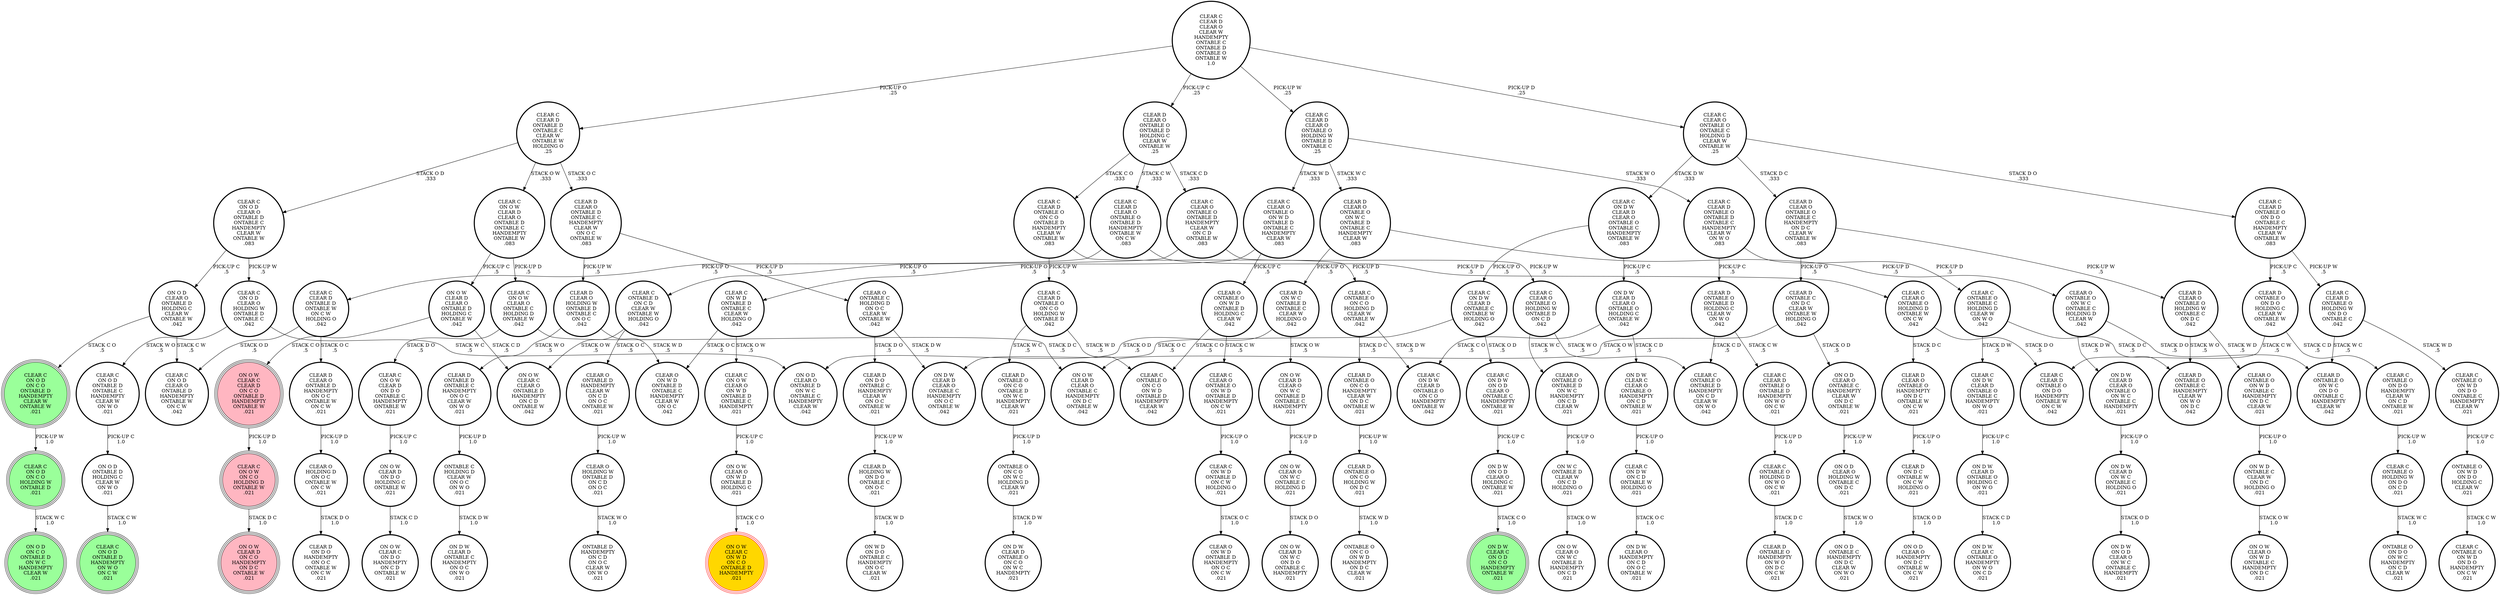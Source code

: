 digraph {
"ON O W\nCLEAR D\nCLEAR O\nONTABLE D\nHOLDING C\nONTABLE W\n.042\n" -> "ON O W\nCLEAR C\nCLEAR O\nONTABLE D\nHANDEMPTY\nON C D\nONTABLE W\n.042\n"[label="STACK C D\n.5\n"];
"ON O W\nCLEAR D\nCLEAR O\nONTABLE D\nHOLDING C\nONTABLE W\n.042\n" -> "ON O W\nCLEAR C\nCLEAR D\nON C O\nONTABLE D\nHANDEMPTY\nONTABLE W\n.021\n"[label="STACK C O\n.5\n"];
"ON D W\nCLEAR D\nCLEAR O\nONTABLE O\nHOLDING C\nONTABLE W\n.042\n" -> "CLEAR C\nON D W\nCLEAR D\nONTABLE O\nON C O\nHANDEMPTY\nONTABLE W\n.042\n"[label="STACK C O\n.5\n"];
"ON D W\nCLEAR D\nCLEAR O\nONTABLE O\nHOLDING C\nONTABLE W\n.042\n" -> "ON D W\nCLEAR C\nCLEAR O\nONTABLE O\nHANDEMPTY\nON C D\nONTABLE W\n.021\n"[label="STACK C D\n.5\n"];
"CLEAR D\nONTABLE O\nON C O\nHOLDING W\nON D C\n.021\n" -> "ONTABLE O\nON C O\nON W D\nHANDEMPTY\nON D C\nCLEAR W\n.021\n"[label="STACK W D\n1.0\n"];
"CLEAR C\nCLEAR O\nONTABLE O\nHOLDING D\nONTABLE W\nON C W\n.042\n" -> "CLEAR D\nCLEAR O\nONTABLE O\nHANDEMPTY\nON D C\nONTABLE W\nON C W\n.021\n"[label="STACK D C\n.5\n"];
"CLEAR C\nCLEAR O\nONTABLE O\nHOLDING D\nONTABLE W\nON C W\n.042\n" -> "CLEAR C\nCLEAR D\nONTABLE O\nON D O\nHANDEMPTY\nONTABLE W\nON C W\n.042\n"[label="STACK D O\n.5\n"];
"CLEAR C\nON D W\nON C D\nONTABLE W\nHOLDING O\n.021\n" -> "ON D W\nCLEAR O\nHANDEMPTY\nON C D\nON O C\nONTABLE W\n.021\n"[label="STACK O C\n1.0\n"];
"CLEAR C\nONTABLE O\nHOLDING W\nON D O\nON C D\n.021\n" -> "ONTABLE O\nON D O\nON W C\nHANDEMPTY\nON C D\nCLEAR W\n.021\n"[label="STACK W C\n1.0\n"];
"CLEAR C\nONTABLE O\nON W D\nON D O\nONTABLE C\nHANDEMPTY\nCLEAR W\n.021\n" -> "ONTABLE O\nON W D\nON D O\nHOLDING C\nCLEAR W\n.021\n"[label="PICK-UP C\n1.0\n"];
"CLEAR D\nCLEAR O\nONTABLE O\nHANDEMPTY\nON D C\nONTABLE W\nON C W\n.021\n" -> "CLEAR D\nON D C\nONTABLE W\nON C W\nHOLDING O\n.021\n"[label="PICK-UP O\n1.0\n"];
"CLEAR D\nCLEAR O\nONTABLE D\nHANDEMPTY\nON O C\nONTABLE W\nON C W\n.021\n" -> "CLEAR O\nHOLDING D\nON O C\nONTABLE W\nON C W\n.021\n"[label="PICK-UP D\n1.0\n"];
"CLEAR O\nHOLDING D\nON O C\nONTABLE W\nON C W\n.021\n" -> "CLEAR D\nON D O\nHANDEMPTY\nON O C\nONTABLE W\nON C W\n.021\n"[label="STACK D O\n1.0\n"];
"CLEAR D\nON W C\nONTABLE D\nONTABLE C\nCLEAR W\nHOLDING O\n.042\n" -> "ON O D\nCLEAR O\nONTABLE D\nON W C\nONTABLE C\nHANDEMPTY\nCLEAR W\n.042\n"[label="STACK O D\n.5\n"];
"CLEAR D\nON W C\nONTABLE D\nONTABLE C\nCLEAR W\nHOLDING O\n.042\n" -> "ON O W\nCLEAR D\nCLEAR O\nON W C\nONTABLE D\nONTABLE C\nHANDEMPTY\n.021\n"[label="STACK O W\n.5\n"];
"CLEAR D\nCLEAR O\nONTABLE O\nON W C\nONTABLE D\nONTABLE C\nHANDEMPTY\nCLEAR W\n.083\n" -> "CLEAR O\nONTABLE O\nON W C\nONTABLE C\nHOLDING D\nCLEAR W\n.042\n"[label="PICK-UP D\n.5\n"];
"CLEAR D\nCLEAR O\nONTABLE O\nON W C\nONTABLE D\nONTABLE C\nHANDEMPTY\nCLEAR W\n.083\n" -> "CLEAR D\nON W C\nONTABLE D\nONTABLE C\nCLEAR W\nHOLDING O\n.042\n"[label="PICK-UP O\n.5\n"];
"CLEAR D\nONTABLE C\nON D C\nCLEAR W\nONTABLE W\nHOLDING O\n.042\n" -> "ON O D\nCLEAR O\nONTABLE C\nHANDEMPTY\nCLEAR W\nON D C\nONTABLE W\n.021\n"[label="STACK O D\n.5\n"];
"CLEAR D\nONTABLE C\nON D C\nCLEAR W\nONTABLE W\nHOLDING O\n.042\n" -> "ON O W\nCLEAR D\nCLEAR O\nONTABLE C\nHANDEMPTY\nON D C\nONTABLE W\n.042\n"[label="STACK O W\n.5\n"];
"CLEAR O\nHOLDING W\nONTABLE D\nON C D\nON O C\n.021\n" -> "ONTABLE D\nHANDEMPTY\nON C D\nON O C\nCLEAR W\nON W O\n.021\n"[label="STACK W O\n1.0\n"];
"CLEAR C\nON O W\nCLEAR D\nON D O\nONTABLE C\nHANDEMPTY\nONTABLE W\n.021\n" -> "ON O W\nCLEAR D\nON D O\nHOLDING C\nONTABLE W\n.021\n"[label="PICK-UP C\n1.0\n"];
"CLEAR D\nONTABLE O\nON C O\nONTABLE D\nON W C\nHANDEMPTY\nCLEAR W\n.021\n" -> "ONTABLE O\nON C O\nON W C\nHOLDING D\nCLEAR W\n.021\n"[label="PICK-UP D\n1.0\n"];
"CLEAR O\nONTABLE C\nHOLDING D\nON O C\nCLEAR W\nONTABLE W\n.042\n" -> "CLEAR D\nON D O\nONTABLE C\nHANDEMPTY\nCLEAR W\nON O C\nONTABLE W\n.021\n"[label="STACK D O\n.5\n"];
"CLEAR O\nONTABLE C\nHOLDING D\nON O C\nCLEAR W\nONTABLE W\n.042\n" -> "ON D W\nCLEAR D\nCLEAR O\nONTABLE C\nHANDEMPTY\nON O C\nONTABLE W\n.042\n"[label="STACK D W\n.5\n"];
"CLEAR C\nCLEAR D\nONTABLE O\nON D O\nONTABLE C\nHANDEMPTY\nCLEAR W\nONTABLE W\n.083\n" -> "CLEAR C\nCLEAR D\nONTABLE O\nHOLDING W\nON D O\nONTABLE C\n.042\n"[label="PICK-UP W\n.5\n"];
"CLEAR C\nCLEAR D\nONTABLE O\nON D O\nONTABLE C\nHANDEMPTY\nCLEAR W\nONTABLE W\n.083\n" -> "CLEAR D\nONTABLE O\nON D O\nHOLDING C\nCLEAR W\nONTABLE W\n.042\n"[label="PICK-UP C\n.5\n"];
"CLEAR C\nON W D\nONTABLE D\nON C W\nHOLDING O\n.021\n" -> "CLEAR O\nON W D\nONTABLE D\nHANDEMPTY\nON O C\nON C W\n.021\n"[label="STACK O C\n1.0\n"];
"CLEAR C\nCLEAR O\nONTABLE O\nON W D\nONTABLE D\nONTABLE C\nHANDEMPTY\nCLEAR W\n.083\n" -> "CLEAR O\nONTABLE O\nON W D\nONTABLE D\nHOLDING C\nCLEAR W\n.042\n"[label="PICK-UP C\n.5\n"];
"CLEAR C\nCLEAR O\nONTABLE O\nON W D\nONTABLE D\nONTABLE C\nHANDEMPTY\nCLEAR W\n.083\n" -> "CLEAR C\nON W D\nONTABLE D\nONTABLE C\nCLEAR W\nHOLDING O\n.042\n"[label="PICK-UP O\n.5\n"];
"CLEAR D\nCLEAR O\nHOLDING W\nONTABLE D\nONTABLE C\nON O C\n.042\n" -> "CLEAR D\nONTABLE D\nONTABLE C\nHANDEMPTY\nON O C\nCLEAR W\nON W O\n.021\n"[label="STACK W O\n.5\n"];
"CLEAR D\nCLEAR O\nHOLDING W\nONTABLE D\nONTABLE C\nON O C\n.042\n" -> "CLEAR O\nON W D\nONTABLE D\nONTABLE C\nHANDEMPTY\nCLEAR W\nON O C\n.042\n"[label="STACK W D\n.5\n"];
"CLEAR C\nON D W\nCLEAR D\nONTABLE C\nONTABLE W\nHOLDING O\n.042\n" -> "ON D W\nCLEAR D\nCLEAR O\nONTABLE C\nHANDEMPTY\nON O C\nONTABLE W\n.042\n"[label="STACK O C\n.5\n"];
"CLEAR C\nON D W\nCLEAR D\nONTABLE C\nONTABLE W\nHOLDING O\n.042\n" -> "CLEAR C\nON D W\nON O D\nCLEAR O\nONTABLE C\nHANDEMPTY\nONTABLE W\n.021\n"[label="STACK O D\n.5\n"];
"CLEAR O\nONTABLE D\nHANDEMPTY\nCLEAR W\nON C D\nON O C\nONTABLE W\n.021\n" -> "CLEAR O\nHOLDING W\nONTABLE D\nON C D\nON O C\n.021\n"[label="PICK-UP W\n1.0\n"];
"CLEAR C\nONTABLE D\nON C D\nCLEAR W\nONTABLE W\nHOLDING O\n.042\n" -> "ON O W\nCLEAR C\nCLEAR O\nONTABLE D\nHANDEMPTY\nON C D\nONTABLE W\n.042\n"[label="STACK O W\n.5\n"];
"CLEAR C\nONTABLE D\nON C D\nCLEAR W\nONTABLE W\nHOLDING O\n.042\n" -> "CLEAR O\nONTABLE D\nHANDEMPTY\nCLEAR W\nON C D\nON O C\nONTABLE W\n.021\n"[label="STACK O C\n.5\n"];
"ON O W\nCLEAR C\nCLEAR D\nON C O\nONTABLE D\nHANDEMPTY\nONTABLE W\n.021\n" -> "CLEAR C\nON O W\nON C O\nHOLDING D\nONTABLE W\n.021\n"[label="PICK-UP D\n1.0\n"];
"CLEAR C\nCLEAR D\nONTABLE O\nON C O\nONTABLE D\nHANDEMPTY\nCLEAR W\nONTABLE W\n.083\n" -> "CLEAR C\nCLEAR D\nONTABLE O\nON C O\nHOLDING W\nONTABLE D\n.042\n"[label="PICK-UP W\n.5\n"];
"CLEAR C\nCLEAR D\nONTABLE O\nON C O\nONTABLE D\nHANDEMPTY\nCLEAR W\nONTABLE W\n.083\n" -> "CLEAR C\nONTABLE O\nON C O\nHOLDING D\nCLEAR W\nONTABLE W\n.042\n"[label="PICK-UP D\n.5\n"];
"CLEAR C\nCLEAR D\nONTABLE D\nONTABLE C\nCLEAR W\nONTABLE W\nHOLDING O\n.25\n" -> "CLEAR D\nCLEAR O\nONTABLE D\nONTABLE C\nHANDEMPTY\nCLEAR W\nON O C\nONTABLE W\n.083\n"[label="STACK O C\n.333\n"];
"CLEAR C\nCLEAR D\nONTABLE D\nONTABLE C\nCLEAR W\nONTABLE W\nHOLDING O\n.25\n" -> "CLEAR C\nON O D\nCLEAR O\nONTABLE D\nONTABLE C\nHANDEMPTY\nCLEAR W\nONTABLE W\n.083\n"[label="STACK O D\n.333\n"];
"CLEAR C\nCLEAR D\nONTABLE D\nONTABLE C\nCLEAR W\nONTABLE W\nHOLDING O\n.25\n" -> "CLEAR C\nON O W\nCLEAR D\nCLEAR O\nONTABLE D\nONTABLE C\nHANDEMPTY\nONTABLE W\n.083\n"[label="STACK O W\n.333\n"];
"CLEAR C\nCLEAR O\nONTABLE O\nHOLDING W\nONTABLE D\nON C D\n.042\n" -> "CLEAR C\nONTABLE O\nONTABLE D\nHANDEMPTY\nON C D\nCLEAR W\nON W O\n.042\n"[label="STACK W O\n.5\n"];
"CLEAR C\nCLEAR O\nONTABLE O\nHOLDING W\nONTABLE D\nON C D\n.042\n" -> "CLEAR O\nONTABLE O\nONTABLE D\nON W C\nHANDEMPTY\nON C D\nCLEAR W\n.021\n"[label="STACK W C\n.5\n"];
"ON O D\nCLEAR O\nHOLDING W\nONTABLE C\nON D C\n.021\n" -> "ON O D\nONTABLE C\nHANDEMPTY\nON D C\nCLEAR W\nON W O\n.021\n"[label="STACK W O\n1.0\n"];
"ON W C\nONTABLE D\nCLEAR W\nON C D\nHOLDING O\n.021\n" -> "ON O W\nCLEAR O\nON W C\nONTABLE D\nHANDEMPTY\nON C D\n.021\n"[label="STACK O W\n1.0\n"];
"ON O D\nONTABLE D\nHOLDING C\nCLEAR W\nON W O\n.021\n" -> "CLEAR C\nON O D\nONTABLE D\nHANDEMPTY\nON W O\nON C W\n.021\n"[label="STACK C W\n1.0\n"];
"CLEAR C\nCLEAR D\nONTABLE O\nHOLDING W\nON D O\nONTABLE C\n.042\n" -> "CLEAR C\nONTABLE O\nON W D\nON D O\nONTABLE C\nHANDEMPTY\nCLEAR W\n.021\n"[label="STACK W D\n.5\n"];
"CLEAR C\nCLEAR D\nONTABLE O\nHOLDING W\nON D O\nONTABLE C\n.042\n" -> "CLEAR D\nONTABLE O\nON W C\nON D O\nONTABLE C\nHANDEMPTY\nCLEAR W\n.042\n"[label="STACK W C\n.5\n"];
"ONTABLE O\nON W D\nON D O\nHOLDING C\nCLEAR W\n.021\n" -> "CLEAR C\nONTABLE O\nON W D\nON D O\nHANDEMPTY\nON C W\n.021\n"[label="STACK C W\n1.0\n"];
"CLEAR C\nON O W\nCLEAR O\nON W D\nONTABLE D\nONTABLE C\nHANDEMPTY\n.021\n" -> "ON O W\nCLEAR O\nON W D\nONTABLE D\nHOLDING C\n.021\n"[label="PICK-UP C\n1.0\n"];
"ON D W\nCLEAR D\nON W C\nONTABLE C\nHOLDING O\n.021\n" -> "ON D W\nON O D\nCLEAR O\nON W C\nONTABLE C\nHANDEMPTY\n.021\n"[label="STACK O D\n1.0\n"];
"CLEAR C\nON O W\nCLEAR D\nCLEAR O\nONTABLE D\nONTABLE C\nHANDEMPTY\nONTABLE W\n.083\n" -> "ON O W\nCLEAR D\nCLEAR O\nONTABLE D\nHOLDING C\nONTABLE W\n.042\n"[label="PICK-UP C\n.5\n"];
"CLEAR C\nON O W\nCLEAR D\nCLEAR O\nONTABLE D\nONTABLE C\nHANDEMPTY\nONTABLE W\n.083\n" -> "CLEAR C\nON O W\nCLEAR O\nONTABLE C\nHOLDING D\nONTABLE W\n.042\n"[label="PICK-UP D\n.5\n"];
"ON O W\nCLEAR O\nON W D\nONTABLE D\nHOLDING C\n.021\n" -> "ON O W\nCLEAR C\nON W D\nON C O\nONTABLE D\nHANDEMPTY\n.021\n"[label="STACK C O\n1.0\n"];
"ON O W\nCLEAR O\nON W C\nONTABLE C\nHOLDING D\n.021\n" -> "ON O W\nCLEAR D\nON W C\nON D O\nONTABLE C\nHANDEMPTY\n.021\n"[label="STACK D O\n1.0\n"];
"CLEAR C\nON O W\nON C O\nHOLDING D\nONTABLE W\n.021\n" -> "ON O W\nCLEAR D\nON C O\nHANDEMPTY\nON D C\nONTABLE W\n.021\n"[label="STACK D C\n1.0\n"];
"ON O W\nCLEAR D\nCLEAR O\nON W C\nONTABLE D\nONTABLE C\nHANDEMPTY\n.021\n" -> "ON O W\nCLEAR O\nON W C\nONTABLE C\nHOLDING D\n.021\n"[label="PICK-UP D\n1.0\n"];
"CLEAR D\nONTABLE O\nON C O\nHANDEMPTY\nCLEAR W\nON D C\nONTABLE W\n.021\n" -> "CLEAR D\nONTABLE O\nON C O\nHOLDING W\nON D C\n.021\n"[label="PICK-UP W\n1.0\n"];
"ON O D\nCLEAR O\nONTABLE D\nHOLDING C\nCLEAR W\nONTABLE W\n.042\n" -> "CLEAR C\nON O D\nON C O\nONTABLE D\nHANDEMPTY\nCLEAR W\nONTABLE W\n.021\n"[label="STACK C O\n.5\n"];
"ON O D\nCLEAR O\nONTABLE D\nHOLDING C\nCLEAR W\nONTABLE W\n.042\n" -> "CLEAR C\nON O D\nCLEAR O\nONTABLE D\nHANDEMPTY\nONTABLE W\nON C W\n.042\n"[label="STACK C W\n.5\n"];
"CLEAR C\nCLEAR D\nONTABLE O\nONTABLE D\nHANDEMPTY\nON W O\nON C W\n.021\n" -> "CLEAR C\nONTABLE O\nHOLDING D\nON W O\nON C W\n.021\n"[label="PICK-UP D\n1.0\n"];
"CLEAR D\nON D O\nONTABLE C\nHANDEMPTY\nCLEAR W\nON O C\nONTABLE W\n.021\n" -> "CLEAR D\nHOLDING W\nON D O\nONTABLE C\nON O C\n.021\n"[label="PICK-UP W\n1.0\n"];
"CLEAR C\nCLEAR D\nCLEAR O\nONTABLE O\nONTABLE D\nHANDEMPTY\nONTABLE W\nON C W\n.083\n" -> "CLEAR C\nCLEAR O\nONTABLE O\nHOLDING D\nONTABLE W\nON C W\n.042\n"[label="PICK-UP D\n.5\n"];
"CLEAR C\nCLEAR D\nCLEAR O\nONTABLE O\nONTABLE D\nHANDEMPTY\nONTABLE W\nON C W\n.083\n" -> "CLEAR C\nCLEAR D\nONTABLE D\nONTABLE W\nON C W\nHOLDING O\n.042\n"[label="PICK-UP O\n.5\n"];
"CLEAR C\nCLEAR O\nONTABLE O\nON W D\nONTABLE D\nHANDEMPTY\nON C W\n.021\n" -> "CLEAR C\nON W D\nONTABLE D\nON C W\nHOLDING O\n.021\n"[label="PICK-UP O\n1.0\n"];
"CLEAR C\nON O W\nCLEAR O\nONTABLE C\nHOLDING D\nONTABLE W\n.042\n" -> "ON O W\nCLEAR D\nCLEAR O\nONTABLE C\nHANDEMPTY\nON D C\nONTABLE W\n.042\n"[label="STACK D C\n.5\n"];
"CLEAR C\nON O W\nCLEAR O\nONTABLE C\nHOLDING D\nONTABLE W\n.042\n" -> "CLEAR C\nON O W\nCLEAR D\nON D O\nONTABLE C\nHANDEMPTY\nONTABLE W\n.021\n"[label="STACK D O\n.5\n"];
"CLEAR C\nON O D\nON C O\nONTABLE D\nHANDEMPTY\nCLEAR W\nONTABLE W\n.021\n" -> "CLEAR C\nON O D\nON C O\nHOLDING W\nONTABLE D\n.021\n"[label="PICK-UP W\n1.0\n"];
"CLEAR C\nONTABLE O\nON D O\nHANDEMPTY\nCLEAR W\nON C D\nONTABLE W\n.021\n" -> "CLEAR C\nONTABLE O\nHOLDING W\nON D O\nON C D\n.021\n"[label="PICK-UP W\n1.0\n"];
"CLEAR C\nCLEAR D\nCLEAR O\nONTABLE O\nHOLDING W\nONTABLE D\nONTABLE C\n.25\n" -> "CLEAR D\nCLEAR O\nONTABLE O\nON W C\nONTABLE D\nONTABLE C\nHANDEMPTY\nCLEAR W\n.083\n"[label="STACK W C\n.333\n"];
"CLEAR C\nCLEAR D\nCLEAR O\nONTABLE O\nHOLDING W\nONTABLE D\nONTABLE C\n.25\n" -> "CLEAR C\nCLEAR O\nONTABLE O\nON W D\nONTABLE D\nONTABLE C\nHANDEMPTY\nCLEAR W\n.083\n"[label="STACK W D\n.333\n"];
"CLEAR C\nCLEAR D\nCLEAR O\nONTABLE O\nHOLDING W\nONTABLE D\nONTABLE C\n.25\n" -> "CLEAR C\nCLEAR D\nONTABLE O\nONTABLE D\nONTABLE C\nHANDEMPTY\nCLEAR W\nON W O\n.083\n"[label="STACK W O\n.333\n"];
"CLEAR D\nHOLDING W\nON D O\nONTABLE C\nON O C\n.021\n" -> "ON W D\nON D O\nONTABLE C\nHANDEMPTY\nON O C\nCLEAR W\n.021\n"[label="STACK W D\n1.0\n"];
"CLEAR D\nON D C\nONTABLE W\nON C W\nHOLDING O\n.021\n" -> "ON O D\nCLEAR O\nHANDEMPTY\nON D C\nONTABLE W\nON C W\n.021\n"[label="STACK O D\n1.0\n"];
"ONTABLE C\nHOLDING D\nCLEAR W\nON O C\nON W O\n.021\n" -> "ON D W\nCLEAR D\nONTABLE C\nHANDEMPTY\nON O C\nON W O\n.021\n"[label="STACK D W\n1.0\n"];
"CLEAR C\nCLEAR D\nONTABLE O\nON C O\nHOLDING W\nONTABLE D\n.042\n" -> "CLEAR C\nONTABLE O\nON C O\nON W D\nONTABLE D\nHANDEMPTY\nCLEAR W\n.042\n"[label="STACK W D\n.5\n"];
"CLEAR C\nCLEAR D\nONTABLE O\nON C O\nHOLDING W\nONTABLE D\n.042\n" -> "CLEAR D\nONTABLE O\nON C O\nONTABLE D\nON W C\nHANDEMPTY\nCLEAR W\n.021\n"[label="STACK W C\n.5\n"];
"CLEAR D\nONTABLE O\nON D O\nHOLDING C\nCLEAR W\nONTABLE W\n.042\n" -> "CLEAR C\nCLEAR D\nONTABLE O\nON D O\nHANDEMPTY\nONTABLE W\nON C W\n.042\n"[label="STACK C W\n.5\n"];
"CLEAR D\nONTABLE O\nON D O\nHOLDING C\nCLEAR W\nONTABLE W\n.042\n" -> "CLEAR C\nONTABLE O\nON D O\nHANDEMPTY\nCLEAR W\nON C D\nONTABLE W\n.021\n"[label="STACK C D\n.5\n"];
"ON W D\nONTABLE C\nCLEAR W\nON D C\nHOLDING O\n.021\n" -> "ON O W\nCLEAR O\nON W D\nONTABLE C\nHANDEMPTY\nON D C\n.021\n"[label="STACK O W\n1.0\n"];
"CLEAR C\nCLEAR D\nONTABLE D\nONTABLE W\nON C W\nHOLDING O\n.042\n" -> "CLEAR D\nCLEAR O\nONTABLE D\nHANDEMPTY\nON O C\nONTABLE W\nON C W\n.021\n"[label="STACK O C\n.5\n"];
"CLEAR C\nCLEAR D\nONTABLE D\nONTABLE W\nON C W\nHOLDING O\n.042\n" -> "CLEAR C\nON O D\nCLEAR O\nONTABLE D\nHANDEMPTY\nONTABLE W\nON C W\n.042\n"[label="STACK O D\n.5\n"];
"CLEAR C\nON O D\nONTABLE D\nONTABLE C\nHANDEMPTY\nCLEAR W\nON W O\n.021\n" -> "ON O D\nONTABLE D\nHOLDING C\nCLEAR W\nON W O\n.021\n"[label="PICK-UP C\n1.0\n"];
"ON O W\nCLEAR D\nON D O\nHOLDING C\nONTABLE W\n.021\n" -> "ON O W\nCLEAR C\nON D O\nHANDEMPTY\nON C D\nONTABLE W\n.021\n"[label="STACK C D\n1.0\n"];
"CLEAR C\nCLEAR D\nCLEAR O\nCLEAR W\nHANDEMPTY\nONTABLE C\nONTABLE D\nONTABLE O\nONTABLE W\n1.0\n" -> "CLEAR C\nCLEAR D\nONTABLE D\nONTABLE C\nCLEAR W\nONTABLE W\nHOLDING O\n.25\n"[label="PICK-UP O\n.25\n"];
"CLEAR C\nCLEAR D\nCLEAR O\nCLEAR W\nHANDEMPTY\nONTABLE C\nONTABLE D\nONTABLE O\nONTABLE W\n1.0\n" -> "CLEAR C\nCLEAR O\nONTABLE O\nONTABLE C\nHOLDING D\nCLEAR W\nONTABLE W\n.25\n"[label="PICK-UP D\n.25\n"];
"CLEAR C\nCLEAR D\nCLEAR O\nCLEAR W\nHANDEMPTY\nONTABLE C\nONTABLE D\nONTABLE O\nONTABLE W\n1.0\n" -> "CLEAR D\nCLEAR O\nONTABLE O\nONTABLE D\nHOLDING C\nCLEAR W\nONTABLE W\n.25\n"[label="PICK-UP C\n.25\n"];
"CLEAR C\nCLEAR D\nCLEAR O\nCLEAR W\nHANDEMPTY\nONTABLE C\nONTABLE D\nONTABLE O\nONTABLE W\n1.0\n" -> "CLEAR C\nCLEAR D\nCLEAR O\nONTABLE O\nHOLDING W\nONTABLE D\nONTABLE C\n.25\n"[label="PICK-UP W\n.25\n"];
"CLEAR D\nCLEAR O\nONTABLE O\nONTABLE D\nHOLDING C\nCLEAR W\nONTABLE W\n.25\n" -> "CLEAR C\nCLEAR D\nCLEAR O\nONTABLE O\nONTABLE D\nHANDEMPTY\nONTABLE W\nON C W\n.083\n"[label="STACK C W\n.333\n"];
"CLEAR D\nCLEAR O\nONTABLE O\nONTABLE D\nHOLDING C\nCLEAR W\nONTABLE W\n.25\n" -> "CLEAR C\nCLEAR O\nONTABLE O\nONTABLE D\nHANDEMPTY\nCLEAR W\nON C D\nONTABLE W\n.083\n"[label="STACK C D\n.333\n"];
"CLEAR D\nCLEAR O\nONTABLE O\nONTABLE D\nHOLDING C\nCLEAR W\nONTABLE W\n.25\n" -> "CLEAR C\nCLEAR D\nONTABLE O\nON C O\nONTABLE D\nHANDEMPTY\nCLEAR W\nONTABLE W\n.083\n"[label="STACK C O\n.333\n"];
"CLEAR C\nONTABLE O\nONTABLE C\nHOLDING D\nCLEAR W\nON W O\n.042\n" -> "CLEAR D\nONTABLE O\nONTABLE C\nHANDEMPTY\nCLEAR W\nON W O\nON D C\n.042\n"[label="STACK D C\n.5\n"];
"CLEAR C\nONTABLE O\nONTABLE C\nHOLDING D\nCLEAR W\nON W O\n.042\n" -> "CLEAR C\nON D W\nCLEAR D\nONTABLE O\nONTABLE C\nHANDEMPTY\nON W O\n.021\n"[label="STACK D W\n.5\n"];
"CLEAR C\nCLEAR O\nONTABLE O\nONTABLE D\nHANDEMPTY\nCLEAR W\nON C D\nONTABLE W\n.083\n" -> "CLEAR C\nCLEAR O\nONTABLE O\nHOLDING W\nONTABLE D\nON C D\n.042\n"[label="PICK-UP W\n.5\n"];
"CLEAR C\nCLEAR O\nONTABLE O\nONTABLE D\nHANDEMPTY\nCLEAR W\nON C D\nONTABLE W\n.083\n" -> "CLEAR C\nONTABLE D\nON C D\nCLEAR W\nONTABLE W\nHOLDING O\n.042\n"[label="PICK-UP O\n.5\n"];
"CLEAR C\nCLEAR D\nONTABLE O\nONTABLE D\nONTABLE C\nHANDEMPTY\nCLEAR W\nON W O\n.083\n" -> "CLEAR C\nONTABLE O\nONTABLE C\nHOLDING D\nCLEAR W\nON W O\n.042\n"[label="PICK-UP D\n.5\n"];
"CLEAR C\nCLEAR D\nONTABLE O\nONTABLE D\nONTABLE C\nHANDEMPTY\nCLEAR W\nON W O\n.083\n" -> "CLEAR D\nONTABLE O\nONTABLE D\nHOLDING C\nCLEAR W\nON W O\n.042\n"[label="PICK-UP C\n.5\n"];
"ON D W\nCLEAR D\nCLEAR O\nONTABLE O\nON W C\nONTABLE C\nHANDEMPTY\n.021\n" -> "ON D W\nCLEAR D\nON W C\nONTABLE C\nHOLDING O\n.021\n"[label="PICK-UP O\n1.0\n"];
"CLEAR O\nONTABLE O\nONTABLE D\nON W C\nHANDEMPTY\nON C D\nCLEAR W\n.021\n" -> "ON W C\nONTABLE D\nCLEAR W\nON C D\nHOLDING O\n.021\n"[label="PICK-UP O\n1.0\n"];
"ON D W\nON O D\nCLEAR O\nHOLDING C\nONTABLE W\n.021\n" -> "ON D W\nCLEAR C\nON O D\nON C O\nHANDEMPTY\nONTABLE W\n.021\n"[label="STACK C O\n1.0\n"];
"CLEAR C\nCLEAR O\nONTABLE O\nONTABLE C\nHOLDING D\nCLEAR W\nONTABLE W\n.25\n" -> "CLEAR C\nCLEAR D\nONTABLE O\nON D O\nONTABLE C\nHANDEMPTY\nCLEAR W\nONTABLE W\n.083\n"[label="STACK D O\n.333\n"];
"CLEAR C\nCLEAR O\nONTABLE O\nONTABLE C\nHOLDING D\nCLEAR W\nONTABLE W\n.25\n" -> "CLEAR D\nCLEAR O\nONTABLE O\nONTABLE C\nHANDEMPTY\nON D C\nCLEAR W\nONTABLE W\n.083\n"[label="STACK D C\n.333\n"];
"CLEAR C\nCLEAR O\nONTABLE O\nONTABLE C\nHOLDING D\nCLEAR W\nONTABLE W\n.25\n" -> "CLEAR C\nON D W\nCLEAR D\nCLEAR O\nONTABLE O\nONTABLE C\nHANDEMPTY\nONTABLE W\n.083\n"[label="STACK D W\n.333\n"];
"CLEAR D\nONTABLE O\nONTABLE D\nHOLDING C\nCLEAR W\nON W O\n.042\n" -> "CLEAR C\nONTABLE O\nONTABLE D\nHANDEMPTY\nON C D\nCLEAR W\nON W O\n.042\n"[label="STACK C D\n.5\n"];
"CLEAR D\nONTABLE O\nONTABLE D\nHOLDING C\nCLEAR W\nON W O\n.042\n" -> "CLEAR C\nCLEAR D\nONTABLE O\nONTABLE D\nHANDEMPTY\nON W O\nON C W\n.021\n"[label="STACK C W\n.5\n"];
"ON D W\nCLEAR C\nCLEAR O\nONTABLE O\nHANDEMPTY\nON C D\nONTABLE W\n.021\n" -> "CLEAR C\nON D W\nON C D\nONTABLE W\nHOLDING O\n.021\n"[label="PICK-UP O\n1.0\n"];
"CLEAR C\nON D W\nON O D\nCLEAR O\nONTABLE C\nHANDEMPTY\nONTABLE W\n.021\n" -> "ON D W\nON O D\nCLEAR O\nHOLDING C\nONTABLE W\n.021\n"[label="PICK-UP C\n1.0\n"];
"CLEAR D\nCLEAR O\nONTABLE O\nONTABLE C\nHANDEMPTY\nON D C\nCLEAR W\nONTABLE W\n.083\n" -> "CLEAR D\nONTABLE C\nON D C\nCLEAR W\nONTABLE W\nHOLDING O\n.042\n"[label="PICK-UP O\n.5\n"];
"CLEAR D\nCLEAR O\nONTABLE O\nONTABLE C\nHANDEMPTY\nON D C\nCLEAR W\nONTABLE W\n.083\n" -> "CLEAR D\nCLEAR O\nONTABLE O\nHOLDING W\nONTABLE C\nON D C\n.042\n"[label="PICK-UP W\n.5\n"];
"CLEAR C\nON O D\nCLEAR O\nONTABLE D\nONTABLE C\nHANDEMPTY\nCLEAR W\nONTABLE W\n.083\n" -> "CLEAR C\nON O D\nCLEAR O\nHOLDING W\nONTABLE D\nONTABLE C\n.042\n"[label="PICK-UP W\n.5\n"];
"CLEAR C\nON O D\nCLEAR O\nONTABLE D\nONTABLE C\nHANDEMPTY\nCLEAR W\nONTABLE W\n.083\n" -> "ON O D\nCLEAR O\nONTABLE D\nHOLDING C\nCLEAR W\nONTABLE W\n.042\n"[label="PICK-UP C\n.5\n"];
"CLEAR D\nONTABLE D\nONTABLE C\nHANDEMPTY\nON O C\nCLEAR W\nON W O\n.021\n" -> "ONTABLE C\nHOLDING D\nCLEAR W\nON O C\nON W O\n.021\n"[label="PICK-UP D\n1.0\n"];
"CLEAR C\nON D W\nCLEAR D\nONTABLE O\nONTABLE C\nHANDEMPTY\nON W O\n.021\n" -> "ON D W\nCLEAR D\nONTABLE O\nHOLDING C\nON W O\n.021\n"[label="PICK-UP C\n1.0\n"];
"CLEAR C\nONTABLE O\nON C O\nHOLDING D\nCLEAR W\nONTABLE W\n.042\n" -> "CLEAR D\nONTABLE O\nON C O\nHANDEMPTY\nCLEAR W\nON D C\nONTABLE W\n.021\n"[label="STACK D C\n.5\n"];
"CLEAR C\nONTABLE O\nON C O\nHOLDING D\nCLEAR W\nONTABLE W\n.042\n" -> "CLEAR C\nON D W\nCLEAR D\nONTABLE O\nON C O\nHANDEMPTY\nONTABLE W\n.042\n"[label="STACK D W\n.5\n"];
"CLEAR O\nONTABLE O\nON W C\nONTABLE C\nHOLDING D\nCLEAR W\n.042\n" -> "ON D W\nCLEAR D\nCLEAR O\nONTABLE O\nON W C\nONTABLE C\nHANDEMPTY\n.021\n"[label="STACK D W\n.5\n"];
"CLEAR O\nONTABLE O\nON W C\nONTABLE C\nHOLDING D\nCLEAR W\n.042\n" -> "CLEAR D\nONTABLE O\nON W C\nON D O\nONTABLE C\nHANDEMPTY\nCLEAR W\n.042\n"[label="STACK D O\n.5\n"];
"ON D W\nCLEAR D\nONTABLE O\nHOLDING C\nON W O\n.021\n" -> "ON D W\nCLEAR C\nONTABLE O\nHANDEMPTY\nON W O\nON C D\n.021\n"[label="STACK C D\n1.0\n"];
"CLEAR O\nONTABLE O\nON W D\nONTABLE C\nHANDEMPTY\nON D C\nCLEAR W\n.021\n" -> "ON W D\nONTABLE C\nCLEAR W\nON D C\nHOLDING O\n.021\n"[label="PICK-UP O\n1.0\n"];
"CLEAR O\nONTABLE O\nON W D\nONTABLE D\nHOLDING C\nCLEAR W\n.042\n" -> "CLEAR C\nCLEAR O\nONTABLE O\nON W D\nONTABLE D\nHANDEMPTY\nON C W\n.021\n"[label="STACK C W\n.5\n"];
"CLEAR O\nONTABLE O\nON W D\nONTABLE D\nHOLDING C\nCLEAR W\n.042\n" -> "CLEAR C\nONTABLE O\nON C O\nON W D\nONTABLE D\nHANDEMPTY\nCLEAR W\n.042\n"[label="STACK C O\n.5\n"];
"ONTABLE O\nON C O\nON W C\nHOLDING D\nCLEAR W\n.021\n" -> "ON D W\nCLEAR D\nONTABLE O\nON C O\nON W C\nHANDEMPTY\n.021\n"[label="STACK D W\n1.0\n"];
"CLEAR C\nON O D\nON C O\nHOLDING W\nONTABLE D\n.021\n" -> "ON O D\nON C O\nONTABLE D\nON W C\nHANDEMPTY\nCLEAR W\n.021\n"[label="STACK W C\n1.0\n"];
"CLEAR C\nON D W\nCLEAR D\nCLEAR O\nONTABLE O\nONTABLE C\nHANDEMPTY\nONTABLE W\n.083\n" -> "CLEAR C\nON D W\nCLEAR D\nONTABLE C\nONTABLE W\nHOLDING O\n.042\n"[label="PICK-UP O\n.5\n"];
"CLEAR C\nON D W\nCLEAR D\nCLEAR O\nONTABLE O\nONTABLE C\nHANDEMPTY\nONTABLE W\n.083\n" -> "ON D W\nCLEAR D\nCLEAR O\nONTABLE O\nHOLDING C\nONTABLE W\n.042\n"[label="PICK-UP C\n.5\n"];
"CLEAR C\nON O D\nCLEAR O\nHOLDING W\nONTABLE D\nONTABLE C\n.042\n" -> "CLEAR C\nON O D\nONTABLE D\nONTABLE C\nHANDEMPTY\nCLEAR W\nON W O\n.021\n"[label="STACK W O\n.5\n"];
"CLEAR C\nON O D\nCLEAR O\nHOLDING W\nONTABLE D\nONTABLE C\n.042\n" -> "ON O D\nCLEAR O\nONTABLE D\nON W C\nONTABLE C\nHANDEMPTY\nCLEAR W\n.042\n"[label="STACK W C\n.5\n"];
"CLEAR D\nCLEAR O\nONTABLE D\nONTABLE C\nHANDEMPTY\nCLEAR W\nON O C\nONTABLE W\n.083\n" -> "CLEAR D\nCLEAR O\nHOLDING W\nONTABLE D\nONTABLE C\nON O C\n.042\n"[label="PICK-UP W\n.5\n"];
"CLEAR D\nCLEAR O\nONTABLE D\nONTABLE C\nHANDEMPTY\nCLEAR W\nON O C\nONTABLE W\n.083\n" -> "CLEAR O\nONTABLE C\nHOLDING D\nON O C\nCLEAR W\nONTABLE W\n.042\n"[label="PICK-UP D\n.5\n"];
"ON O D\nCLEAR O\nONTABLE C\nHANDEMPTY\nCLEAR W\nON D C\nONTABLE W\n.021\n" -> "ON O D\nCLEAR O\nHOLDING W\nONTABLE C\nON D C\n.021\n"[label="PICK-UP W\n1.0\n"];
"CLEAR C\nONTABLE O\nHOLDING D\nON W O\nON C W\n.021\n" -> "CLEAR D\nONTABLE O\nHANDEMPTY\nON W O\nON D C\nON C W\n.021\n"[label="STACK D C\n1.0\n"];
"CLEAR D\nCLEAR O\nONTABLE O\nHOLDING W\nONTABLE C\nON D C\n.042\n" -> "CLEAR O\nONTABLE O\nON W D\nONTABLE C\nHANDEMPTY\nON D C\nCLEAR W\n.021\n"[label="STACK W D\n.5\n"];
"CLEAR D\nCLEAR O\nONTABLE O\nHOLDING W\nONTABLE C\nON D C\n.042\n" -> "CLEAR D\nONTABLE O\nONTABLE C\nHANDEMPTY\nCLEAR W\nON W O\nON D C\n.042\n"[label="STACK W O\n.5\n"];
"CLEAR C\nON W D\nONTABLE D\nONTABLE C\nCLEAR W\nHOLDING O\n.042\n" -> "CLEAR C\nON O W\nCLEAR O\nON W D\nONTABLE D\nONTABLE C\nHANDEMPTY\n.021\n"[label="STACK O W\n.5\n"];
"CLEAR C\nON W D\nONTABLE D\nONTABLE C\nCLEAR W\nHOLDING O\n.042\n" -> "CLEAR O\nON W D\nONTABLE D\nONTABLE C\nHANDEMPTY\nCLEAR W\nON O C\n.042\n"[label="STACK O C\n.5\n"];
"CLEAR C\nCLEAR D\nONTABLE O\nON D O\nHANDEMPTY\nONTABLE W\nON C W\n.042\n" [shape=circle, penwidth=3];
"ON O W\nCLEAR C\nCLEAR O\nONTABLE D\nHANDEMPTY\nON C D\nONTABLE W\n.042\n" [shape=circle, penwidth=3];
"ON O D\nONTABLE C\nHANDEMPTY\nON D C\nCLEAR W\nON W O\n.021\n" [shape=circle, penwidth=3];
"ON O W\nCLEAR C\nON D O\nHANDEMPTY\nON C D\nONTABLE W\n.021\n" [shape=circle, penwidth=3];
"ON O W\nCLEAR D\nON C O\nHANDEMPTY\nON D C\nONTABLE W\n.021\n" [shape=circle, style=filled, fillcolor=lightpink, peripheries=3];
"ON O W\nCLEAR D\nCLEAR O\nONTABLE C\nHANDEMPTY\nON D C\nONTABLE W\n.042\n" [shape=circle, penwidth=3];
"CLEAR C\nON O D\nCLEAR O\nONTABLE D\nHANDEMPTY\nONTABLE W\nON C W\n.042\n" [shape=circle, penwidth=3];
"CLEAR C\nONTABLE O\nON W D\nON D O\nHANDEMPTY\nON C W\n.021\n" [shape=circle, penwidth=3];
"ON D W\nCLEAR D\nCLEAR O\nONTABLE C\nHANDEMPTY\nON O C\nONTABLE W\n.042\n" [shape=circle, penwidth=3];
"CLEAR C\nON D W\nCLEAR D\nONTABLE O\nON C O\nHANDEMPTY\nONTABLE W\n.042\n" [shape=circle, penwidth=3];
"CLEAR O\nON W D\nONTABLE D\nONTABLE C\nHANDEMPTY\nCLEAR W\nON O C\n.042\n" [shape=circle, penwidth=3];
"ON O W\nCLEAR O\nON W D\nONTABLE C\nHANDEMPTY\nON D C\n.021\n" [shape=circle, penwidth=3];
"ONTABLE O\nON D O\nON W C\nHANDEMPTY\nON C D\nCLEAR W\n.021\n" [shape=circle, penwidth=3];
"ONTABLE D\nHANDEMPTY\nON C D\nON O C\nCLEAR W\nON W O\n.021\n" [shape=circle, penwidth=3];
"CLEAR D\nONTABLE O\nONTABLE C\nHANDEMPTY\nCLEAR W\nON W O\nON D C\n.042\n" [shape=circle, penwidth=3];
"ON O W\nCLEAR D\nON W C\nON D O\nONTABLE C\nHANDEMPTY\n.021\n" [shape=circle, penwidth=3];
"ON D W\nCLEAR O\nHANDEMPTY\nON C D\nON O C\nONTABLE W\n.021\n" [shape=circle, penwidth=3];
"CLEAR C\nON O D\nONTABLE D\nHANDEMPTY\nON W O\nON C W\n.021\n" [shape=circle, style=filled, fillcolor=palegreen1, peripheries=3];
"CLEAR O\nON W D\nONTABLE D\nHANDEMPTY\nON O C\nON C W\n.021\n" [shape=circle, penwidth=3];
"CLEAR C\nONTABLE O\nON C O\nON W D\nONTABLE D\nHANDEMPTY\nCLEAR W\n.042\n" [shape=circle, penwidth=3];
"ON D W\nON O D\nCLEAR O\nON W C\nONTABLE C\nHANDEMPTY\n.021\n" [shape=circle, penwidth=3];
"ON D W\nCLEAR D\nONTABLE O\nON C O\nON W C\nHANDEMPTY\n.021\n" [shape=circle, penwidth=3];
"ON O D\nCLEAR O\nONTABLE D\nON W C\nONTABLE C\nHANDEMPTY\nCLEAR W\n.042\n" [shape=circle, penwidth=3];
"ON D W\nCLEAR C\nON O D\nON C O\nHANDEMPTY\nONTABLE W\n.021\n" [shape=circle, style=filled, fillcolor=palegreen1, peripheries=3];
"CLEAR C\nONTABLE O\nONTABLE D\nHANDEMPTY\nON C D\nCLEAR W\nON W O\n.042\n" [shape=circle, penwidth=3];
"ON O W\nCLEAR O\nON W C\nONTABLE D\nHANDEMPTY\nON C D\n.021\n" [shape=circle, penwidth=3];
"CLEAR D\nONTABLE O\nON W C\nON D O\nONTABLE C\nHANDEMPTY\nCLEAR W\n.042\n" [shape=circle, penwidth=3];
"ON O W\nCLEAR C\nON W D\nON C O\nONTABLE D\nHANDEMPTY\n.021\n" [shape=circle, style=filled color=red, fillcolor=gold, peripheries=3];
"ON O D\nON C O\nONTABLE D\nON W C\nHANDEMPTY\nCLEAR W\n.021\n" [shape=circle, style=filled, fillcolor=palegreen1, peripheries=3];
"ON O D\nCLEAR O\nHANDEMPTY\nON D C\nONTABLE W\nON C W\n.021\n" [shape=circle, penwidth=3];
"CLEAR D\nON D O\nHANDEMPTY\nON O C\nONTABLE W\nON C W\n.021\n" [shape=circle, penwidth=3];
"ON W D\nON D O\nONTABLE C\nHANDEMPTY\nON O C\nCLEAR W\n.021\n" [shape=circle, penwidth=3];
"ONTABLE O\nON C O\nON W D\nHANDEMPTY\nON D C\nCLEAR W\n.021\n" [shape=circle, penwidth=3];
"ON D W\nCLEAR C\nONTABLE O\nHANDEMPTY\nON W O\nON C D\n.021\n" [shape=circle, penwidth=3];
"ON D W\nCLEAR D\nONTABLE C\nHANDEMPTY\nON O C\nON W O\n.021\n" [shape=circle, penwidth=3];
"CLEAR D\nONTABLE O\nHANDEMPTY\nON W O\nON D C\nON C W\n.021\n" [shape=circle, penwidth=3];
"ON O D\nCLEAR O\nHOLDING W\nONTABLE C\nON D C\n.021\n" [shape=circle, penwidth=3];
"CLEAR C\nCLEAR D\nONTABLE O\nON D O\nHANDEMPTY\nONTABLE W\nON C W\n.042\n" [shape=circle, penwidth=3];
"ON O W\nCLEAR C\nCLEAR O\nONTABLE D\nHANDEMPTY\nON C D\nONTABLE W\n.042\n" [shape=circle, penwidth=3];
"CLEAR O\nONTABLE O\nON W C\nONTABLE C\nHOLDING D\nCLEAR W\n.042\n" [shape=circle, penwidth=3];
"CLEAR D\nHOLDING W\nON D O\nONTABLE C\nON O C\n.021\n" [shape=circle, penwidth=3];
"CLEAR O\nONTABLE O\nON W D\nONTABLE C\nHANDEMPTY\nON D C\nCLEAR W\n.021\n" [shape=circle, penwidth=3];
"CLEAR C\nON O D\nON C O\nONTABLE D\nHANDEMPTY\nCLEAR W\nONTABLE W\n.021\n" [shape=circle, style=filled, fillcolor=palegreen1, peripheries=3];
"ON O W\nCLEAR O\nON W D\nONTABLE D\nHOLDING C\n.021\n" [shape=circle, penwidth=3];
"CLEAR C\nCLEAR O\nONTABLE O\nHOLDING D\nONTABLE W\nON C W\n.042\n" [shape=circle, penwidth=3];
"CLEAR D\nON W C\nONTABLE D\nONTABLE C\nCLEAR W\nHOLDING O\n.042\n" [shape=circle, penwidth=3];
"CLEAR D\nCLEAR O\nONTABLE O\nHANDEMPTY\nON D C\nONTABLE W\nON C W\n.021\n" [shape=circle, penwidth=3];
"CLEAR O\nHOLDING D\nON O C\nONTABLE W\nON C W\n.021\n" [shape=circle, penwidth=3];
"ON O D\nONTABLE C\nHANDEMPTY\nON D C\nCLEAR W\nON W O\n.021\n" [shape=circle, penwidth=3];
"ON O W\nCLEAR C\nON D O\nHANDEMPTY\nON C D\nONTABLE W\n.021\n" [shape=circle, penwidth=3];
"CLEAR C\nON O W\nCLEAR D\nCLEAR O\nONTABLE D\nONTABLE C\nHANDEMPTY\nONTABLE W\n.083\n" [shape=circle, penwidth=3];
"CLEAR C\nON D W\nCLEAR D\nCLEAR O\nONTABLE O\nONTABLE C\nHANDEMPTY\nONTABLE W\n.083\n" [shape=circle, penwidth=3];
"ON O W\nCLEAR D\nON C O\nHANDEMPTY\nON D C\nONTABLE W\n.021\n" [shape=circle, style=filled, fillcolor=lightpink, peripheries=3];
"CLEAR C\nCLEAR O\nONTABLE O\nONTABLE C\nHOLDING D\nCLEAR W\nONTABLE W\n.25\n" [shape=circle, penwidth=3];
"ON D W\nCLEAR D\nCLEAR O\nONTABLE O\nHOLDING C\nONTABLE W\n.042\n" [shape=circle, penwidth=3];
"ON O W\nCLEAR O\nON W C\nONTABLE C\nHOLDING D\n.021\n" [shape=circle, penwidth=3];
"CLEAR D\nCLEAR O\nONTABLE O\nONTABLE D\nHOLDING C\nCLEAR W\nONTABLE W\n.25\n" [shape=circle, penwidth=3];
"CLEAR C\nON W D\nONTABLE D\nON C W\nHOLDING O\n.021\n" [shape=circle, penwidth=3];
"ON O W\nCLEAR D\nCLEAR O\nONTABLE C\nHANDEMPTY\nON D C\nONTABLE W\n.042\n" [shape=circle, penwidth=3];
"CLEAR O\nONTABLE O\nON W D\nONTABLE D\nHOLDING C\nCLEAR W\n.042\n" [shape=circle, penwidth=3];
"CLEAR C\nCLEAR O\nONTABLE O\nONTABLE D\nHANDEMPTY\nCLEAR W\nON C D\nONTABLE W\n.083\n" [shape=circle, penwidth=3];
"CLEAR C\nONTABLE O\nON C O\nHOLDING D\nCLEAR W\nONTABLE W\n.042\n" [shape=circle, penwidth=3];
"CLEAR C\nCLEAR D\nCLEAR O\nONTABLE O\nHOLDING W\nONTABLE D\nONTABLE C\n.25\n" [shape=circle, penwidth=3];
"CLEAR C\nCLEAR D\nONTABLE D\nONTABLE W\nON C W\nHOLDING O\n.042\n" [shape=circle, penwidth=3];
"CLEAR C\nON O D\nCLEAR O\nONTABLE D\nHANDEMPTY\nONTABLE W\nON C W\n.042\n" [shape=circle, penwidth=3];
"CLEAR D\nONTABLE O\nON C O\nHANDEMPTY\nCLEAR W\nON D C\nONTABLE W\n.021\n" [shape=circle, penwidth=3];
"CLEAR C\nONTABLE O\nON W D\nON D O\nHANDEMPTY\nON C W\n.021\n" [shape=circle, penwidth=3];
"CLEAR C\nON W D\nONTABLE D\nONTABLE C\nCLEAR W\nHOLDING O\n.042\n" [shape=circle, penwidth=3];
"ON D W\nCLEAR D\nCLEAR O\nONTABLE C\nHANDEMPTY\nON O C\nONTABLE W\n.042\n" [shape=circle, penwidth=3];
"CLEAR C\nON D W\nCLEAR D\nONTABLE O\nON C O\nHANDEMPTY\nONTABLE W\n.042\n" [shape=circle, penwidth=3];
"CLEAR C\nCLEAR O\nONTABLE O\nHOLDING W\nONTABLE D\nON C D\n.042\n" [shape=circle, penwidth=3];
"CLEAR C\nONTABLE O\nHOLDING D\nON W O\nON C W\n.021\n" [shape=circle, penwidth=3];
"CLEAR O\nONTABLE D\nHANDEMPTY\nCLEAR W\nON C D\nON O C\nONTABLE W\n.021\n" [shape=circle, penwidth=3];
"CLEAR O\nON W D\nONTABLE D\nONTABLE C\nHANDEMPTY\nCLEAR W\nON O C\n.042\n" [shape=circle, penwidth=3];
"CLEAR C\nONTABLE D\nON C D\nCLEAR W\nONTABLE W\nHOLDING O\n.042\n" [shape=circle, penwidth=3];
"CLEAR D\nONTABLE C\nON D C\nCLEAR W\nONTABLE W\nHOLDING O\n.042\n" [shape=circle, penwidth=3];
"CLEAR D\nCLEAR O\nONTABLE O\nHOLDING W\nONTABLE C\nON D C\n.042\n" [shape=circle, penwidth=3];
"ON D W\nCLEAR D\nCLEAR O\nONTABLE O\nON W C\nONTABLE C\nHANDEMPTY\n.021\n" [shape=circle, penwidth=3];
"CLEAR C\nCLEAR D\nONTABLE D\nONTABLE C\nCLEAR W\nONTABLE W\nHOLDING O\n.25\n" [shape=circle, penwidth=3];
"ON O W\nCLEAR O\nON W D\nONTABLE C\nHANDEMPTY\nON D C\n.021\n" [shape=circle, penwidth=3];
"CLEAR D\nON D O\nONTABLE C\nHANDEMPTY\nCLEAR W\nON O C\nONTABLE W\n.021\n" [shape=circle, penwidth=3];
"ONTABLE O\nON D O\nON W C\nHANDEMPTY\nON C D\nCLEAR W\n.021\n" [shape=circle, penwidth=3];
"ON D W\nCLEAR D\nONTABLE O\nHOLDING C\nON W O\n.021\n" [shape=circle, penwidth=3];
"ONTABLE D\nHANDEMPTY\nON C D\nON O C\nCLEAR W\nON W O\n.021\n" [shape=circle, penwidth=3];
"CLEAR D\nONTABLE O\nONTABLE C\nHANDEMPTY\nCLEAR W\nON W O\nON D C\n.042\n" [shape=circle, penwidth=3];
"CLEAR C\nONTABLE O\nONTABLE C\nHOLDING D\nCLEAR W\nON W O\n.042\n" [shape=circle, penwidth=3];
"CLEAR C\nCLEAR D\nCLEAR O\nCLEAR W\nHANDEMPTY\nONTABLE C\nONTABLE D\nONTABLE O\nONTABLE W\n1.0\n" [shape=circle, penwidth=3];
"CLEAR C\nON O W\nCLEAR O\nON W D\nONTABLE D\nONTABLE C\nHANDEMPTY\n.021\n" [shape=circle, penwidth=3];
"ON O W\nCLEAR D\nON D O\nHOLDING C\nONTABLE W\n.021\n" [shape=circle, penwidth=3];
"ON O W\nCLEAR D\nON W C\nON D O\nONTABLE C\nHANDEMPTY\n.021\n" [shape=circle, penwidth=3];
"CLEAR C\nCLEAR D\nONTABLE O\nHOLDING W\nON D O\nONTABLE C\n.042\n" [shape=circle, penwidth=3];
"CLEAR C\nON D W\nON O D\nCLEAR O\nONTABLE C\nHANDEMPTY\nONTABLE W\n.021\n" [shape=circle, penwidth=3];
"CLEAR C\nON O D\nON C O\nHOLDING W\nONTABLE D\n.021\n" [shape=circle, style=filled, fillcolor=palegreen1, peripheries=3];
"CLEAR C\nONTABLE O\nHOLDING W\nON D O\nON C D\n.021\n" [shape=circle, penwidth=3];
"CLEAR C\nCLEAR D\nONTABLE O\nONTABLE D\nONTABLE C\nHANDEMPTY\nCLEAR W\nON W O\n.083\n" [shape=circle, penwidth=3];
"ON O D\nONTABLE D\nHOLDING C\nCLEAR W\nON W O\n.021\n" [shape=circle, penwidth=3];
"ON O W\nCLEAR D\nCLEAR O\nONTABLE D\nHOLDING C\nONTABLE W\n.042\n" [shape=circle, penwidth=3];
"ON D W\nCLEAR O\nHANDEMPTY\nON C D\nON O C\nONTABLE W\n.021\n" [shape=circle, penwidth=3];
"ON O W\nCLEAR C\nCLEAR D\nON C O\nONTABLE D\nHANDEMPTY\nONTABLE W\n.021\n" [shape=circle, style=filled, fillcolor=lightpink, peripheries=3];
"CLEAR C\nON O D\nONTABLE D\nHANDEMPTY\nON W O\nON C W\n.021\n" [shape=circle, style=filled, fillcolor=palegreen1, peripheries=3];
"CLEAR D\nONTABLE O\nON C O\nONTABLE D\nON W C\nHANDEMPTY\nCLEAR W\n.021\n" [shape=circle, penwidth=3];
"CLEAR C\nON D W\nCLEAR D\nONTABLE C\nONTABLE W\nHOLDING O\n.042\n" [shape=circle, penwidth=3];
"CLEAR O\nON W D\nONTABLE D\nHANDEMPTY\nON O C\nON C W\n.021\n" [shape=circle, penwidth=3];
"CLEAR D\nCLEAR O\nONTABLE O\nON W C\nONTABLE D\nONTABLE C\nHANDEMPTY\nCLEAR W\n.083\n" [shape=circle, penwidth=3];
"CLEAR O\nONTABLE O\nONTABLE D\nON W C\nHANDEMPTY\nON C D\nCLEAR W\n.021\n" [shape=circle, penwidth=3];
"ON O D\nCLEAR O\nONTABLE C\nHANDEMPTY\nCLEAR W\nON D C\nONTABLE W\n.021\n" [shape=circle, penwidth=3];
"CLEAR C\nONTABLE O\nON C O\nON W D\nONTABLE D\nHANDEMPTY\nCLEAR W\n.042\n" [shape=circle, penwidth=3];
"ON W D\nONTABLE C\nCLEAR W\nON D C\nHOLDING O\n.021\n" [shape=circle, penwidth=3];
"ON D W\nCLEAR D\nON W C\nONTABLE C\nHOLDING O\n.021\n" [shape=circle, penwidth=3];
"CLEAR C\nCLEAR O\nONTABLE O\nON W D\nONTABLE D\nHANDEMPTY\nON C W\n.021\n" [shape=circle, penwidth=3];
"CLEAR O\nONTABLE C\nHOLDING D\nON O C\nCLEAR W\nONTABLE W\n.042\n" [shape=circle, penwidth=3];
"ONTABLE O\nON W D\nON D O\nHOLDING C\nCLEAR W\n.021\n" [shape=circle, penwidth=3];
"CLEAR D\nCLEAR O\nONTABLE D\nONTABLE C\nHANDEMPTY\nCLEAR W\nON O C\nONTABLE W\n.083\n" [shape=circle, penwidth=3];
"ON D W\nON O D\nCLEAR O\nON W C\nONTABLE C\nHANDEMPTY\n.021\n" [shape=circle, penwidth=3];
"CLEAR D\nCLEAR O\nONTABLE O\nONTABLE C\nHANDEMPTY\nON D C\nCLEAR W\nONTABLE W\n.083\n" [shape=circle, penwidth=3];
"CLEAR C\nCLEAR D\nCLEAR O\nONTABLE O\nONTABLE D\nHANDEMPTY\nONTABLE W\nON C W\n.083\n" [shape=circle, penwidth=3];
"CLEAR D\nONTABLE O\nONTABLE D\nHOLDING C\nCLEAR W\nON W O\n.042\n" [shape=circle, penwidth=3];
"ON D W\nCLEAR D\nONTABLE O\nON C O\nON W C\nHANDEMPTY\n.021\n" [shape=circle, penwidth=3];
"ON O D\nCLEAR O\nONTABLE D\nON W C\nONTABLE C\nHANDEMPTY\nCLEAR W\n.042\n" [shape=circle, penwidth=3];
"CLEAR C\nONTABLE O\nON W D\nON D O\nONTABLE C\nHANDEMPTY\nCLEAR W\n.021\n" [shape=circle, penwidth=3];
"CLEAR D\nONTABLE O\nON C O\nHOLDING W\nON D C\n.021\n" [shape=circle, penwidth=3];
"ON D W\nCLEAR C\nON O D\nON C O\nHANDEMPTY\nONTABLE W\n.021\n" [shape=circle, style=filled, fillcolor=palegreen1, peripheries=3];
"ONTABLE O\nON C O\nON W C\nHOLDING D\nCLEAR W\n.021\n" [shape=circle, penwidth=3];
"CLEAR C\nON O D\nONTABLE D\nONTABLE C\nHANDEMPTY\nCLEAR W\nON W O\n.021\n" [shape=circle, penwidth=3];
"CLEAR C\nON O D\nCLEAR O\nONTABLE D\nONTABLE C\nHANDEMPTY\nCLEAR W\nONTABLE W\n.083\n" [shape=circle, penwidth=3];
"ON O D\nCLEAR O\nONTABLE D\nHOLDING C\nCLEAR W\nONTABLE W\n.042\n" [shape=circle, penwidth=3];
"CLEAR C\nON O D\nCLEAR O\nHOLDING W\nONTABLE D\nONTABLE C\n.042\n" [shape=circle, penwidth=3];
"CLEAR O\nHOLDING W\nONTABLE D\nON C D\nON O C\n.021\n" [shape=circle, penwidth=3];
"CLEAR D\nCLEAR O\nHOLDING W\nONTABLE D\nONTABLE C\nON O C\n.042\n" [shape=circle, penwidth=3];
"ON O W\nCLEAR D\nCLEAR O\nON W C\nONTABLE D\nONTABLE C\nHANDEMPTY\n.021\n" [shape=circle, penwidth=3];
"CLEAR C\nONTABLE O\nONTABLE D\nHANDEMPTY\nON C D\nCLEAR W\nON W O\n.042\n" [shape=circle, penwidth=3];
"CLEAR C\nON D W\nCLEAR D\nONTABLE O\nONTABLE C\nHANDEMPTY\nON W O\n.021\n" [shape=circle, penwidth=3];
"ON O W\nCLEAR O\nON W C\nONTABLE D\nHANDEMPTY\nON C D\n.021\n" [shape=circle, penwidth=3];
"CLEAR D\nONTABLE O\nON W C\nON D O\nONTABLE C\nHANDEMPTY\nCLEAR W\n.042\n" [shape=circle, penwidth=3];
"ON O W\nCLEAR C\nON W D\nON C O\nONTABLE D\nHANDEMPTY\n.021\n" [shape=circle, style=filled color=red, fillcolor=gold, peripheries=3];
"CLEAR C\nCLEAR D\nONTABLE O\nONTABLE D\nHANDEMPTY\nON W O\nON C W\n.021\n" [shape=circle, penwidth=3];
"CLEAR C\nCLEAR O\nONTABLE O\nON W D\nONTABLE D\nONTABLE C\nHANDEMPTY\nCLEAR W\n.083\n" [shape=circle, penwidth=3];
"ON O D\nON C O\nONTABLE D\nON W C\nHANDEMPTY\nCLEAR W\n.021\n" [shape=circle, style=filled, fillcolor=palegreen1, peripheries=3];
"ON D W\nCLEAR C\nCLEAR O\nONTABLE O\nHANDEMPTY\nON C D\nONTABLE W\n.021\n" [shape=circle, penwidth=3];
"CLEAR C\nON O W\nCLEAR D\nON D O\nONTABLE C\nHANDEMPTY\nONTABLE W\n.021\n" [shape=circle, penwidth=3];
"ON O D\nCLEAR O\nHANDEMPTY\nON D C\nONTABLE W\nON C W\n.021\n" [shape=circle, penwidth=3];
"CLEAR D\nONTABLE O\nON D O\nHOLDING C\nCLEAR W\nONTABLE W\n.042\n" [shape=circle, penwidth=3];
"CLEAR D\nCLEAR O\nONTABLE D\nHANDEMPTY\nON O C\nONTABLE W\nON C W\n.021\n" [shape=circle, penwidth=3];
"CLEAR C\nON D W\nON C D\nONTABLE W\nHOLDING O\n.021\n" [shape=circle, penwidth=3];
"CLEAR C\nCLEAR D\nONTABLE O\nON C O\nHOLDING W\nONTABLE D\n.042\n" [shape=circle, penwidth=3];
"CLEAR D\nON D O\nHANDEMPTY\nON O C\nONTABLE W\nON C W\n.021\n" [shape=circle, penwidth=3];
"ON W D\nON D O\nONTABLE C\nHANDEMPTY\nON O C\nCLEAR W\n.021\n" [shape=circle, penwidth=3];
"CLEAR C\nCLEAR D\nONTABLE O\nON D O\nONTABLE C\nHANDEMPTY\nCLEAR W\nONTABLE W\n.083\n" [shape=circle, penwidth=3];
"ONTABLE O\nON C O\nON W D\nHANDEMPTY\nON D C\nCLEAR W\n.021\n" [shape=circle, penwidth=3];
"ON W C\nONTABLE D\nCLEAR W\nON C D\nHOLDING O\n.021\n" [shape=circle, penwidth=3];
"ON D W\nCLEAR C\nONTABLE O\nHANDEMPTY\nON W O\nON C D\n.021\n" [shape=circle, penwidth=3];
"ON D W\nCLEAR D\nONTABLE C\nHANDEMPTY\nON O C\nON W O\n.021\n" [shape=circle, penwidth=3];
"CLEAR D\nON D C\nONTABLE W\nON C W\nHOLDING O\n.021\n" [shape=circle, penwidth=3];
"CLEAR D\nONTABLE D\nONTABLE C\nHANDEMPTY\nON O C\nCLEAR W\nON W O\n.021\n" [shape=circle, penwidth=3];
"ONTABLE C\nHOLDING D\nCLEAR W\nON O C\nON W O\n.021\n" [shape=circle, penwidth=3];
"CLEAR D\nONTABLE O\nHANDEMPTY\nON W O\nON D C\nON C W\n.021\n" [shape=circle, penwidth=3];
"CLEAR C\nCLEAR D\nONTABLE O\nON C O\nONTABLE D\nHANDEMPTY\nCLEAR W\nONTABLE W\n.083\n" [shape=circle, penwidth=3];
"ON D W\nON O D\nCLEAR O\nHOLDING C\nONTABLE W\n.021\n" [shape=circle, penwidth=3];
"CLEAR C\nON O W\nON C O\nHOLDING D\nONTABLE W\n.021\n" [shape=circle, style=filled, fillcolor=lightpink, peripheries=3];
"CLEAR C\nON O W\nCLEAR O\nONTABLE C\nHOLDING D\nONTABLE W\n.042\n" [shape=circle, penwidth=3];
"CLEAR C\nONTABLE O\nON D O\nHANDEMPTY\nCLEAR W\nON C D\nONTABLE W\n.021\n" [shape=circle, penwidth=3];
}
